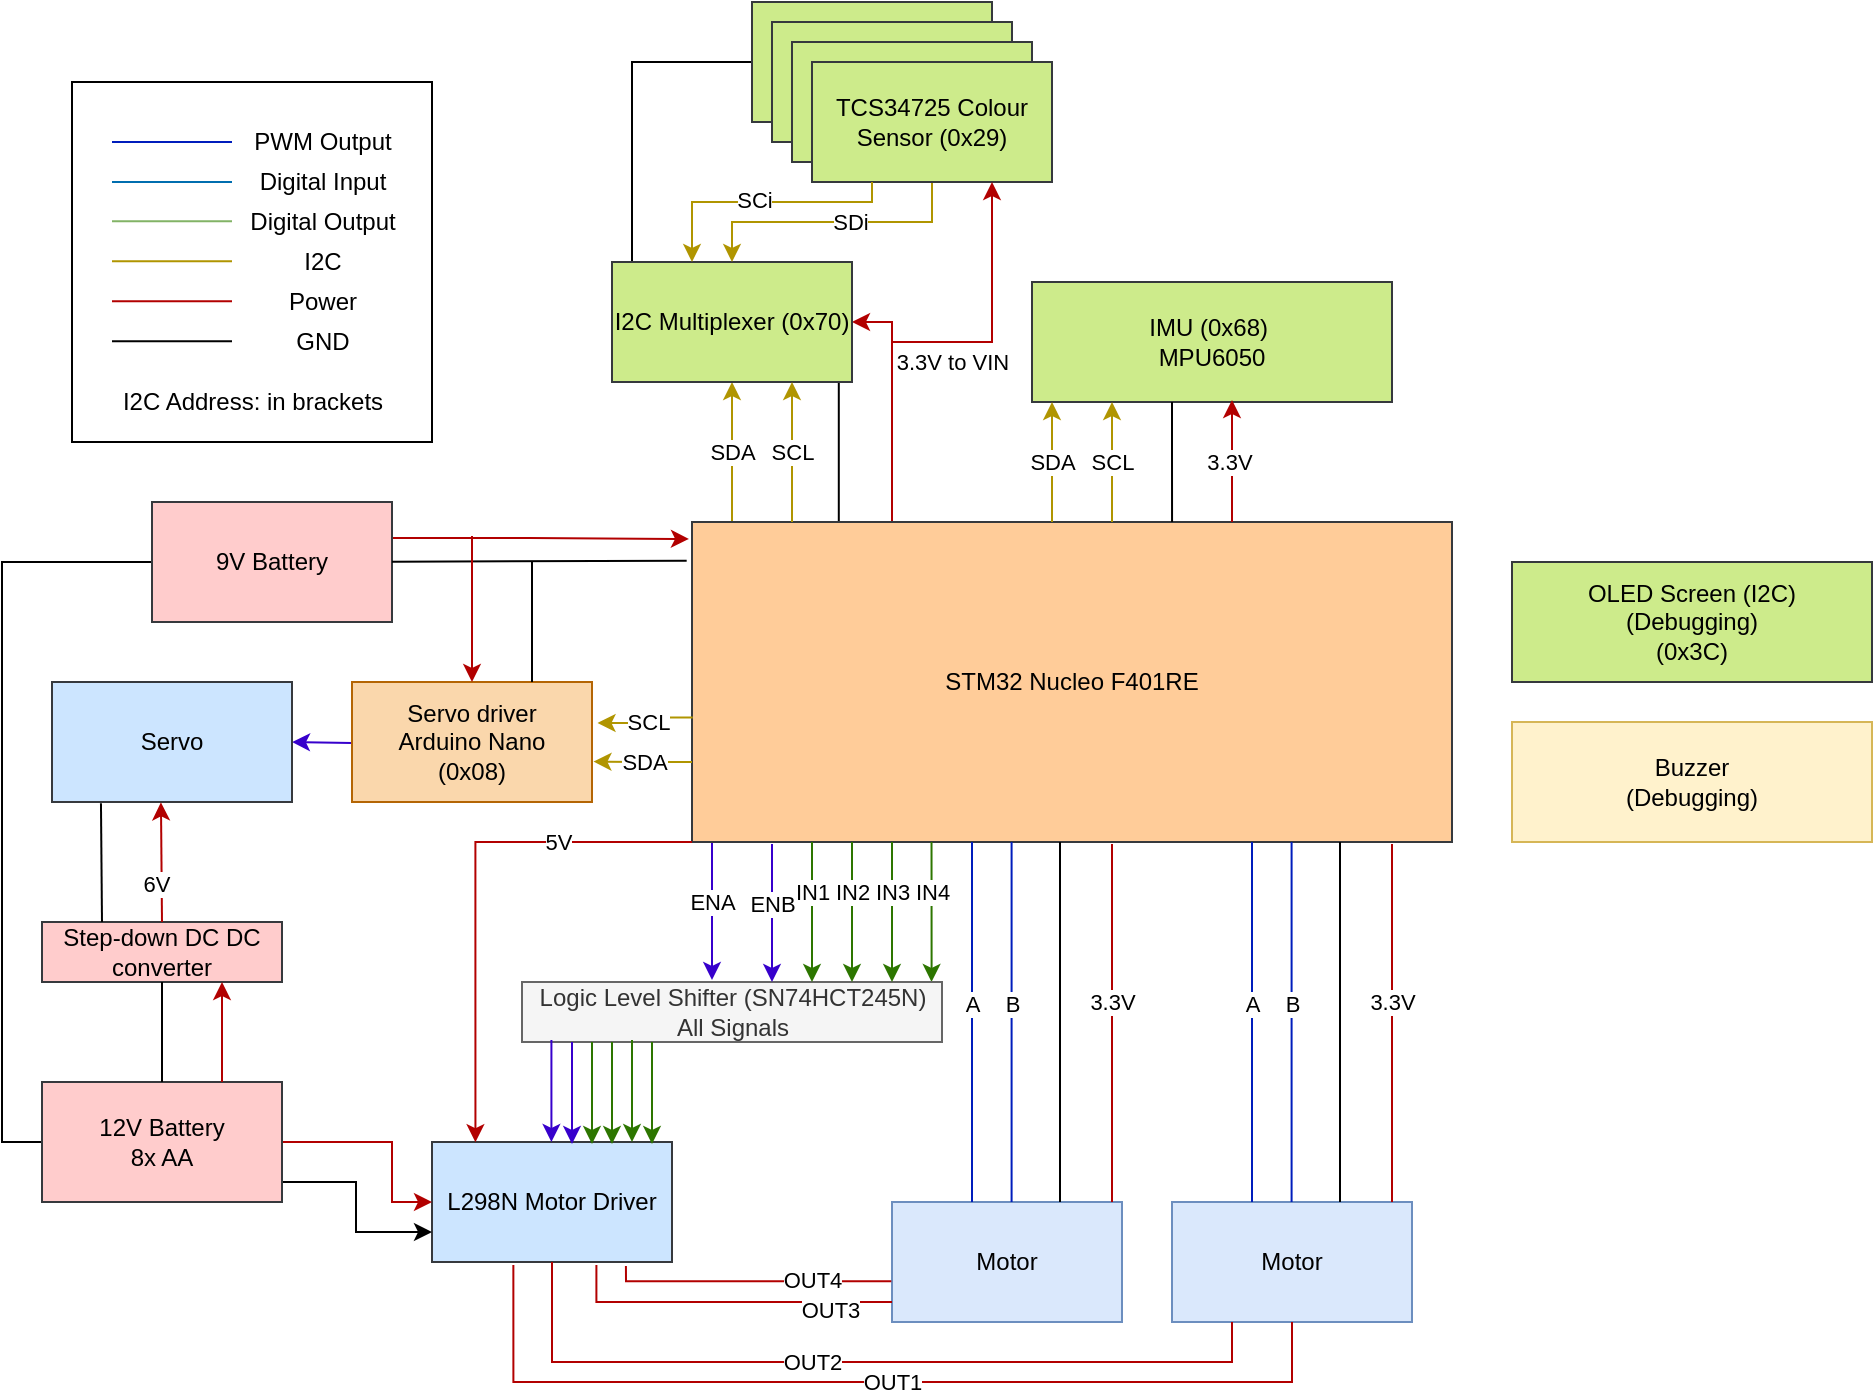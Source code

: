 <mxfile version="14.9.6" type="device"><diagram id="vrNpxhOBOukaihI8gBGh" name="Page-1"><mxGraphModel dx="1810" dy="1100" grid="1" gridSize="10" guides="1" tooltips="1" connect="1" arrows="1" fold="1" page="1" pageScale="1" pageWidth="850" pageHeight="1100" math="0" shadow="0"><root><mxCell id="0"/><mxCell id="1" parent="0"/><mxCell id="IzD37fbPKxzPLaneYZUR-54" value="" style="rounded=0;whiteSpace=wrap;html=1;" parent="1" vertex="1"><mxGeometry x="130" y="240" width="180" height="180" as="geometry"/></mxCell><mxCell id="g9xkTk40jJ5ha4Rl7LRV-19" value="ENA" style="edgeStyle=orthogonalEdgeStyle;rounded=0;orthogonalLoop=1;jettySize=auto;html=1;fillColor=#6a00ff;strokeColor=#3700CC;" parent="1" source="OatvqvWwIHZUIBoUpNTg-1" edge="1"><mxGeometry x="-0.13" relative="1" as="geometry"><Array as="points"><mxPoint x="450" y="689"/></Array><mxPoint x="450" y="689" as="targetPoint"/><mxPoint as="offset"/></mxGeometry></mxCell><mxCell id="g9xkTk40jJ5ha4Rl7LRV-50" value="" style="edgeStyle=orthogonalEdgeStyle;rounded=0;orthogonalLoop=1;jettySize=auto;html=1;entryX=1;entryY=0.5;entryDx=0;entryDy=0;fillColor=#6a00ff;strokeColor=#3700CC;startArrow=none;" parent="1" target="OatvqvWwIHZUIBoUpNTg-11" edge="1"><mxGeometry relative="1" as="geometry"><mxPoint x="300" y="570" as="sourcePoint"/></mxGeometry></mxCell><mxCell id="g9xkTk40jJ5ha4Rl7LRV-62" value="3.3V to VIN" style="edgeStyle=orthogonalEdgeStyle;rounded=0;orthogonalLoop=1;jettySize=auto;html=1;entryX=1;entryY=0.5;entryDx=0;entryDy=0;fillColor=#e51400;strokeColor=#B20000;" parent="1" source="OatvqvWwIHZUIBoUpNTg-1" target="OatvqvWwIHZUIBoUpNTg-2" edge="1"><mxGeometry x="0.333" y="-30" relative="1" as="geometry"><Array as="points"><mxPoint x="540" y="360"/></Array><mxPoint as="offset"/></mxGeometry></mxCell><mxCell id="g9xkTk40jJ5ha4Rl7LRV-69" value="SDA" style="edgeStyle=orthogonalEdgeStyle;rounded=0;orthogonalLoop=1;jettySize=auto;html=1;fillColor=#e3c800;strokeColor=#B09500;" parent="1" source="OatvqvWwIHZUIBoUpNTg-1" target="OatvqvWwIHZUIBoUpNTg-2" edge="1"><mxGeometry relative="1" as="geometry"><Array as="points"><mxPoint x="460" y="430"/><mxPoint x="460" y="430"/></Array></mxGeometry></mxCell><mxCell id="g9xkTk40jJ5ha4Rl7LRV-71" value="" style="edgeStyle=orthogonalEdgeStyle;rounded=0;orthogonalLoop=1;jettySize=auto;html=1;entryX=0.945;entryY=1.005;entryDx=0;entryDy=0;entryPerimeter=0;endArrow=none;endFill=0;" parent="1" source="OatvqvWwIHZUIBoUpNTg-1" target="OatvqvWwIHZUIBoUpNTg-2" edge="1"><mxGeometry relative="1" as="geometry"><Array as="points"><mxPoint x="513" y="425"/></Array></mxGeometry></mxCell><mxCell id="OatvqvWwIHZUIBoUpNTg-1" value="STM32 Nucleo F401RE" style="rounded=0;whiteSpace=wrap;html=1;fillColor=#ffcc99;strokeColor=#36393d;" parent="1" vertex="1"><mxGeometry x="440" y="460" width="380" height="160" as="geometry"/></mxCell><mxCell id="g9xkTk40jJ5ha4Rl7LRV-73" style="edgeStyle=orthogonalEdgeStyle;rounded=0;orthogonalLoop=1;jettySize=auto;html=1;entryX=0;entryY=0.5;entryDx=0;entryDy=0;endArrow=none;endFill=0;" parent="1" source="OatvqvWwIHZUIBoUpNTg-2" target="OatvqvWwIHZUIBoUpNTg-3" edge="1"><mxGeometry relative="1" as="geometry"><Array as="points"><mxPoint x="410" y="230"/></Array></mxGeometry></mxCell><mxCell id="OatvqvWwIHZUIBoUpNTg-2" value="I2C Multiplexer (0x70)" style="rounded=0;whiteSpace=wrap;html=1;fillColor=#cdeb8b;strokeColor=#36393d;" parent="1" vertex="1"><mxGeometry x="400" y="330" width="120" height="60" as="geometry"/></mxCell><mxCell id="OatvqvWwIHZUIBoUpNTg-3" value="TCS34725 Colour Sensor" style="rounded=0;whiteSpace=wrap;html=1;fillColor=#cdeb8b;strokeColor=#36393d;" parent="1" vertex="1"><mxGeometry x="470" y="200" width="120" height="60" as="geometry"/></mxCell><mxCell id="OatvqvWwIHZUIBoUpNTg-4" value="TCS34725 Colour Sensor" style="rounded=0;whiteSpace=wrap;html=1;fillColor=#cdeb8b;strokeColor=#36393d;" parent="1" vertex="1"><mxGeometry x="480" y="210" width="120" height="60" as="geometry"/></mxCell><mxCell id="OatvqvWwIHZUIBoUpNTg-5" value="TCS34725 Colour Sensor" style="rounded=0;whiteSpace=wrap;html=1;fillColor=#cdeb8b;strokeColor=#36393d;" parent="1" vertex="1"><mxGeometry x="490" y="220" width="120" height="60" as="geometry"/></mxCell><mxCell id="g9xkTk40jJ5ha4Rl7LRV-64" style="edgeStyle=orthogonalEdgeStyle;rounded=0;orthogonalLoop=1;jettySize=auto;html=1;entryX=0.5;entryY=0;entryDx=0;entryDy=0;fillColor=#e3c800;strokeColor=#B09500;" parent="1" source="OatvqvWwIHZUIBoUpNTg-6" target="OatvqvWwIHZUIBoUpNTg-2" edge="1"><mxGeometry relative="1" as="geometry"/></mxCell><mxCell id="g9xkTk40jJ5ha4Rl7LRV-68" value="SDi" style="edgeLabel;html=1;align=center;verticalAlign=middle;resizable=0;points=[];" parent="g9xkTk40jJ5ha4Rl7LRV-64" vertex="1" connectable="0"><mxGeometry x="-0.131" relative="1" as="geometry"><mxPoint as="offset"/></mxGeometry></mxCell><mxCell id="OatvqvWwIHZUIBoUpNTg-6" value="TCS34725 Colour Sensor (0x29)" style="rounded=0;whiteSpace=wrap;html=1;fillColor=#cdeb8b;strokeColor=#36393d;" parent="1" vertex="1"><mxGeometry x="500" y="230" width="120" height="60" as="geometry"/></mxCell><mxCell id="OatvqvWwIHZUIBoUpNTg-7" value="L298N Motor Driver" style="rounded=0;whiteSpace=wrap;html=1;fillColor=#cce5ff;strokeColor=#36393d;" parent="1" vertex="1"><mxGeometry x="310" y="770" width="120" height="60" as="geometry"/></mxCell><mxCell id="OatvqvWwIHZUIBoUpNTg-8" value="Motor" style="rounded=0;whiteSpace=wrap;html=1;fillColor=#dae8fc;strokeColor=#6c8ebf;" parent="1" vertex="1"><mxGeometry x="680" y="800" width="120" height="60" as="geometry"/></mxCell><mxCell id="OatvqvWwIHZUIBoUpNTg-9" value="Motor" style="rounded=0;whiteSpace=wrap;html=1;fillColor=#dae8fc;strokeColor=#6c8ebf;" parent="1" vertex="1"><mxGeometry x="540" y="800" width="115" height="60" as="geometry"/></mxCell><mxCell id="OatvqvWwIHZUIBoUpNTg-10" value="IMU (0x68)&amp;nbsp;&lt;br&gt;MPU6050" style="rounded=0;whiteSpace=wrap;html=1;fillColor=#cdeb8b;strokeColor=#36393d;" parent="1" vertex="1"><mxGeometry x="610" y="340" width="180" height="60" as="geometry"/></mxCell><mxCell id="OatvqvWwIHZUIBoUpNTg-11" value="Servo" style="rounded=0;whiteSpace=wrap;html=1;fillColor=#cce5ff;strokeColor=#36393d;" parent="1" vertex="1"><mxGeometry x="120" y="540" width="120" height="60" as="geometry"/></mxCell><mxCell id="g9xkTk40jJ5ha4Rl7LRV-3" value="" style="endArrow=none;html=1;rounded=0;edgeStyle=orthogonalEdgeStyle;entryX=0.685;entryY=1.024;entryDx=0;entryDy=0;entryPerimeter=0;fillColor=#e51400;strokeColor=#B20000;" parent="1" target="OatvqvWwIHZUIBoUpNTg-7" edge="1"><mxGeometry width="50" height="50" relative="1" as="geometry"><mxPoint x="540" y="850" as="sourcePoint"/><mxPoint x="600" y="720" as="targetPoint"/><Array as="points"><mxPoint x="392" y="850"/></Array></mxGeometry></mxCell><mxCell id="g9xkTk40jJ5ha4Rl7LRV-40" value="OUT3" style="edgeLabel;html=1;align=center;verticalAlign=middle;resizable=0;points=[];" parent="g9xkTk40jJ5ha4Rl7LRV-3" vertex="1" connectable="0"><mxGeometry x="-0.175" y="-1" relative="1" as="geometry"><mxPoint x="37" y="5" as="offset"/></mxGeometry></mxCell><mxCell id="g9xkTk40jJ5ha4Rl7LRV-4" value="" style="endArrow=none;html=1;rounded=0;edgeStyle=orthogonalEdgeStyle;exitX=-0.003;exitY=0.66;exitDx=0;exitDy=0;entryX=0.808;entryY=1.033;entryDx=0;entryDy=0;entryPerimeter=0;exitPerimeter=0;fillColor=#e51400;strokeColor=#B20000;" parent="1" source="OatvqvWwIHZUIBoUpNTg-9" target="OatvqvWwIHZUIBoUpNTg-7" edge="1"><mxGeometry width="50" height="50" relative="1" as="geometry"><mxPoint x="560" y="800" as="sourcePoint"/><mxPoint x="530" y="710" as="targetPoint"/><Array as="points"><mxPoint x="540" y="840"/><mxPoint x="407" y="840"/></Array></mxGeometry></mxCell><mxCell id="g9xkTk40jJ5ha4Rl7LRV-39" value="OUT4" style="edgeLabel;html=1;align=center;verticalAlign=middle;resizable=0;points=[];" parent="g9xkTk40jJ5ha4Rl7LRV-4" vertex="1" connectable="0"><mxGeometry x="-0.327" y="-1" relative="1" as="geometry"><mxPoint x="7" as="offset"/></mxGeometry></mxCell><mxCell id="g9xkTk40jJ5ha4Rl7LRV-8" value="" style="endArrow=none;html=1;rounded=0;edgeStyle=orthogonalEdgeStyle;exitX=0.5;exitY=0;exitDx=0;exitDy=0;entryX=0.5;entryY=1;entryDx=0;entryDy=0;fillColor=#0050ef;strokeColor=#001DBC;" parent="1" edge="1"><mxGeometry width="50" height="50" relative="1" as="geometry"><mxPoint x="739.8" y="800" as="sourcePoint"/><mxPoint x="739.8" y="620" as="targetPoint"/></mxGeometry></mxCell><mxCell id="g9xkTk40jJ5ha4Rl7LRV-25" value="B" style="edgeLabel;html=1;align=center;verticalAlign=middle;resizable=0;points=[];" parent="g9xkTk40jJ5ha4Rl7LRV-8" vertex="1" connectable="0"><mxGeometry x="0.328" y="2" relative="1" as="geometry"><mxPoint x="2" y="20" as="offset"/></mxGeometry></mxCell><mxCell id="g9xkTk40jJ5ha4Rl7LRV-9" value="" style="endArrow=none;html=1;rounded=0;edgeStyle=orthogonalEdgeStyle;" parent="1" source="OatvqvWwIHZUIBoUpNTg-8" edge="1"><mxGeometry width="50" height="50" relative="1" as="geometry"><mxPoint x="759.38" y="800" as="sourcePoint"/><mxPoint x="764" y="620" as="targetPoint"/><Array as="points"><mxPoint x="764" y="800"/></Array></mxGeometry></mxCell><mxCell id="g9xkTk40jJ5ha4Rl7LRV-10" value="3.3V" style="endArrow=none;html=1;rounded=0;edgeStyle=orthogonalEdgeStyle;fillColor=#e51400;strokeColor=#B20000;" parent="1" edge="1"><mxGeometry x="0.117" width="50" height="50" relative="1" as="geometry"><mxPoint x="790" y="800" as="sourcePoint"/><mxPoint x="790" y="621" as="targetPoint"/><Array as="points"><mxPoint x="790" y="621"/></Array><mxPoint as="offset"/></mxGeometry></mxCell><mxCell id="g9xkTk40jJ5ha4Rl7LRV-11" value="" style="endArrow=none;html=1;rounded=0;edgeStyle=orthogonalEdgeStyle;exitX=0.5;exitY=1;exitDx=0;exitDy=0;entryX=0.339;entryY=1.025;entryDx=0;entryDy=0;entryPerimeter=0;fillColor=#e51400;strokeColor=#B20000;" parent="1" source="OatvqvWwIHZUIBoUpNTg-8" target="OatvqvWwIHZUIBoUpNTg-7" edge="1"><mxGeometry width="50" height="50" relative="1" as="geometry"><mxPoint x="460" y="840" as="sourcePoint"/><mxPoint x="430" y="780" as="targetPoint"/><Array as="points"><mxPoint x="740" y="890"/><mxPoint x="351" y="890"/></Array></mxGeometry></mxCell><mxCell id="g9xkTk40jJ5ha4Rl7LRV-38" value="OUT1" style="edgeLabel;html=1;align=center;verticalAlign=middle;resizable=0;points=[];" parent="g9xkTk40jJ5ha4Rl7LRV-11" vertex="1" connectable="0"><mxGeometry x="0.603" y="1" relative="1" as="geometry"><mxPoint x="153" y="-1" as="offset"/></mxGeometry></mxCell><mxCell id="g9xkTk40jJ5ha4Rl7LRV-12" value="" style="endArrow=none;html=1;rounded=0;edgeStyle=orthogonalEdgeStyle;exitX=0.25;exitY=1;exitDx=0;exitDy=0;entryX=0.5;entryY=1;entryDx=0;entryDy=0;fillColor=#e51400;strokeColor=#B20000;" parent="1" source="OatvqvWwIHZUIBoUpNTg-8" target="OatvqvWwIHZUIBoUpNTg-7" edge="1"><mxGeometry width="50" height="50" relative="1" as="geometry"><mxPoint x="480" y="840" as="sourcePoint"/><mxPoint x="430" y="750" as="targetPoint"/><Array as="points"><mxPoint x="710" y="880"/><mxPoint x="370" y="880"/></Array></mxGeometry></mxCell><mxCell id="g9xkTk40jJ5ha4Rl7LRV-37" value="OUT2" style="edgeLabel;html=1;align=center;verticalAlign=middle;resizable=0;points=[];" parent="g9xkTk40jJ5ha4Rl7LRV-12" vertex="1" connectable="0"><mxGeometry x="0.532" relative="1" as="geometry"><mxPoint x="84" as="offset"/></mxGeometry></mxCell><mxCell id="g9xkTk40jJ5ha4Rl7LRV-14" style="edgeStyle=orthogonalEdgeStyle;rounded=0;orthogonalLoop=1;jettySize=auto;html=1;exitX=1;exitY=0.5;exitDx=0;exitDy=0;fillColor=#e51400;strokeColor=#B20000;" parent="1" source="g9xkTk40jJ5ha4Rl7LRV-13" target="OatvqvWwIHZUIBoUpNTg-7" edge="1"><mxGeometry relative="1" as="geometry"><Array as="points"><mxPoint x="290" y="770"/><mxPoint x="290" y="800"/></Array></mxGeometry></mxCell><mxCell id="g9xkTk40jJ5ha4Rl7LRV-16" style="edgeStyle=orthogonalEdgeStyle;rounded=0;orthogonalLoop=1;jettySize=auto;html=1;exitX=1;exitY=0.75;exitDx=0;exitDy=0;entryX=0;entryY=0.75;entryDx=0;entryDy=0;" parent="1" source="g9xkTk40jJ5ha4Rl7LRV-13" target="OatvqvWwIHZUIBoUpNTg-7" edge="1"><mxGeometry relative="1" as="geometry"><Array as="points"><mxPoint x="235" y="790"/><mxPoint x="272" y="790"/><mxPoint x="272" y="815"/></Array></mxGeometry></mxCell><mxCell id="IzD37fbPKxzPLaneYZUR-52" style="edgeStyle=orthogonalEdgeStyle;rounded=0;orthogonalLoop=1;jettySize=auto;html=1;exitX=0;exitY=0.5;exitDx=0;exitDy=0;endArrow=none;endFill=0;entryX=0;entryY=0.5;entryDx=0;entryDy=0;" parent="1" source="g9xkTk40jJ5ha4Rl7LRV-13" target="g9xkTk40jJ5ha4Rl7LRV-51" edge="1"><mxGeometry relative="1" as="geometry"><mxPoint x="180" y="460" as="targetPoint"/><Array as="points"><mxPoint x="95" y="770"/><mxPoint x="95" y="480"/></Array></mxGeometry></mxCell><mxCell id="g9xkTk40jJ5ha4Rl7LRV-13" value="12V Battery&lt;br&gt;8x AA" style="rounded=0;whiteSpace=wrap;html=1;fillColor=#ffcccc;strokeColor=#36393d;" parent="1" vertex="1"><mxGeometry x="115" y="740" width="120" height="60" as="geometry"/></mxCell><mxCell id="g9xkTk40jJ5ha4Rl7LRV-35" style="edgeStyle=orthogonalEdgeStyle;rounded=0;orthogonalLoop=1;jettySize=auto;html=1;fillColor=#60a917;strokeColor=#2D7600;" parent="1" edge="1"><mxGeometry relative="1" as="geometry"><mxPoint x="559.76" y="620" as="sourcePoint"/><mxPoint x="559.76" y="690" as="targetPoint"/><Array as="points"><mxPoint x="559.76" y="680"/></Array></mxGeometry></mxCell><mxCell id="g9xkTk40jJ5ha4Rl7LRV-36" value="IN4" style="edgeLabel;html=1;align=center;verticalAlign=middle;resizable=0;points=[];" parent="g9xkTk40jJ5ha4Rl7LRV-35" vertex="1" connectable="0"><mxGeometry x="-0.467" relative="1" as="geometry"><mxPoint y="6" as="offset"/></mxGeometry></mxCell><mxCell id="g9xkTk40jJ5ha4Rl7LRV-45" style="edgeStyle=orthogonalEdgeStyle;rounded=0;orthogonalLoop=1;jettySize=auto;html=1;exitX=0;exitY=1;exitDx=0;exitDy=0;entryX=0.181;entryY=0.002;entryDx=0;entryDy=0;fillColor=#e51400;strokeColor=#B20000;entryPerimeter=0;" parent="1" source="OatvqvWwIHZUIBoUpNTg-1" target="OatvqvWwIHZUIBoUpNTg-7" edge="1"><mxGeometry relative="1" as="geometry"><mxPoint x="416.95" y="620.0" as="sourcePoint"/><mxPoint x="402.99" y="681.12" as="targetPoint"/><Array as="points"><mxPoint x="332" y="620"/></Array></mxGeometry></mxCell><mxCell id="g9xkTk40jJ5ha4Rl7LRV-46" value="5V" style="edgeLabel;html=1;align=center;verticalAlign=middle;resizable=0;points=[];" parent="g9xkTk40jJ5ha4Rl7LRV-45" vertex="1" connectable="0"><mxGeometry x="-0.255" relative="1" as="geometry"><mxPoint x="29" as="offset"/></mxGeometry></mxCell><mxCell id="g9xkTk40jJ5ha4Rl7LRV-52" value="" style="edgeStyle=orthogonalEdgeStyle;rounded=0;orthogonalLoop=1;jettySize=auto;html=1;entryX=-0.004;entryY=0.053;entryDx=0;entryDy=0;fillColor=#e51400;strokeColor=#B20000;exitX=0.992;exitY=0.122;exitDx=0;exitDy=0;exitPerimeter=0;entryPerimeter=0;" parent="1" source="g9xkTk40jJ5ha4Rl7LRV-51" target="OatvqvWwIHZUIBoUpNTg-1" edge="1"><mxGeometry x="0.296" relative="1" as="geometry"><Array as="points"><mxPoint x="359" y="468"/><mxPoint x="438" y="468"/></Array><mxPoint as="offset"/></mxGeometry></mxCell><mxCell id="g9xkTk40jJ5ha4Rl7LRV-51" value="9V Battery" style="rounded=0;whiteSpace=wrap;html=1;fillColor=#ffcccc;strokeColor=#36393d;" parent="1" vertex="1"><mxGeometry x="170" y="450" width="120" height="60" as="geometry"/></mxCell><mxCell id="g9xkTk40jJ5ha4Rl7LRV-65" style="edgeStyle=orthogonalEdgeStyle;rounded=0;orthogonalLoop=1;jettySize=auto;html=1;exitX=0.25;exitY=1;exitDx=0;exitDy=0;fillColor=#e3c800;strokeColor=#B09500;" parent="1" source="OatvqvWwIHZUIBoUpNTg-6" edge="1"><mxGeometry relative="1" as="geometry"><mxPoint x="540" y="300" as="sourcePoint"/><mxPoint x="440" y="330" as="targetPoint"/><Array as="points"><mxPoint x="530" y="300"/><mxPoint x="440" y="300"/></Array></mxGeometry></mxCell><mxCell id="g9xkTk40jJ5ha4Rl7LRV-67" value="SCi" style="edgeLabel;html=1;align=center;verticalAlign=middle;resizable=0;points=[];" parent="g9xkTk40jJ5ha4Rl7LRV-65" vertex="1" connectable="0"><mxGeometry x="0.059" y="-1" relative="1" as="geometry"><mxPoint as="offset"/></mxGeometry></mxCell><mxCell id="g9xkTk40jJ5ha4Rl7LRV-70" value="SCL" style="edgeStyle=orthogonalEdgeStyle;rounded=0;orthogonalLoop=1;jettySize=auto;html=1;fillColor=#e3c800;strokeColor=#B09500;" parent="1" edge="1"><mxGeometry relative="1" as="geometry"><mxPoint x="490" y="460" as="sourcePoint"/><mxPoint x="490" y="390" as="targetPoint"/><Array as="points"><mxPoint x="490" y="430"/><mxPoint x="490" y="430"/></Array></mxGeometry></mxCell><mxCell id="g9xkTk40jJ5ha4Rl7LRV-72" value="" style="edgeStyle=orthogonalEdgeStyle;rounded=0;orthogonalLoop=1;jettySize=auto;html=1;entryX=0.75;entryY=1;entryDx=0;entryDy=0;fillColor=#e51400;strokeColor=#B20000;" parent="1" target="OatvqvWwIHZUIBoUpNTg-6" edge="1"><mxGeometry x="-0.077" y="20" relative="1" as="geometry"><mxPoint x="540" y="370" as="sourcePoint"/><mxPoint x="550" y="280" as="targetPoint"/><Array as="points"><mxPoint x="590" y="370"/></Array><mxPoint as="offset"/></mxGeometry></mxCell><mxCell id="g9xkTk40jJ5ha4Rl7LRV-79" value="SDA" style="edgeStyle=orthogonalEdgeStyle;rounded=0;orthogonalLoop=1;jettySize=auto;html=1;fillColor=#e3c800;strokeColor=#B09500;" parent="1" edge="1"><mxGeometry relative="1" as="geometry"><mxPoint x="620" y="460" as="sourcePoint"/><mxPoint x="620" y="400" as="targetPoint"/><Array as="points"><mxPoint x="620" y="430"/><mxPoint x="620" y="430"/></Array></mxGeometry></mxCell><mxCell id="g9xkTk40jJ5ha4Rl7LRV-80" value="SCL" style="edgeStyle=orthogonalEdgeStyle;rounded=0;orthogonalLoop=1;jettySize=auto;html=1;fillColor=#e3c800;strokeColor=#B09500;" parent="1" edge="1"><mxGeometry relative="1" as="geometry"><mxPoint x="650" y="460" as="sourcePoint"/><mxPoint x="650" y="400" as="targetPoint"/><Array as="points"><mxPoint x="650" y="430"/><mxPoint x="650" y="430"/></Array></mxGeometry></mxCell><mxCell id="g9xkTk40jJ5ha4Rl7LRV-81" value="" style="edgeStyle=orthogonalEdgeStyle;rounded=0;orthogonalLoop=1;jettySize=auto;html=1;endArrow=none;endFill=0;" parent="1" edge="1"><mxGeometry relative="1" as="geometry"><mxPoint x="680.029" y="460" as="sourcePoint"/><mxPoint x="680" y="400" as="targetPoint"/><Array as="points"><mxPoint x="679.6" y="425"/></Array></mxGeometry></mxCell><mxCell id="g9xkTk40jJ5ha4Rl7LRV-82" value="3.3V&amp;nbsp;" style="edgeStyle=orthogonalEdgeStyle;rounded=0;orthogonalLoop=1;jettySize=auto;html=1;fillColor=#e51400;strokeColor=#B20000;" parent="1" edge="1"><mxGeometry x="-0.016" relative="1" as="geometry"><mxPoint x="710" y="460" as="sourcePoint"/><mxPoint x="710" y="399" as="targetPoint"/><Array as="points"><mxPoint x="710" y="399"/></Array><mxPoint as="offset"/></mxGeometry></mxCell><mxCell id="tzP9EwMo513xm4mOMln4-2" value="Logic Level Shifter (SN74HCT245N)&lt;br&gt;All Signals" style="text;html=1;align=center;verticalAlign=middle;resizable=0;points=[];autosize=1;fillColor=#f5f5f5;strokeColor=#666666;fontColor=#333333;" parent="1" vertex="1"><mxGeometry x="355" y="690" width="210" height="30" as="geometry"/></mxCell><mxCell id="tzP9EwMo513xm4mOMln4-7" value="Step-down DC DC converter" style="rounded=0;whiteSpace=wrap;html=1;fillColor=#ffcccc;strokeColor=#36393d;" parent="1" vertex="1"><mxGeometry x="115" y="660" width="120" height="30" as="geometry"/></mxCell><mxCell id="IzD37fbPKxzPLaneYZUR-1" value="" style="endArrow=none;html=1;rounded=0;edgeStyle=orthogonalEdgeStyle;exitX=0.5;exitY=0;exitDx=0;exitDy=0;entryX=0.5;entryY=1;entryDx=0;entryDy=0;fillColor=#0050ef;strokeColor=#001DBC;" parent="1" edge="1"><mxGeometry width="50" height="50" relative="1" as="geometry"><mxPoint x="720" y="800" as="sourcePoint"/><mxPoint x="720" y="620" as="targetPoint"/></mxGeometry></mxCell><mxCell id="IzD37fbPKxzPLaneYZUR-2" value="A" style="edgeLabel;html=1;align=center;verticalAlign=middle;resizable=0;points=[];" parent="IzD37fbPKxzPLaneYZUR-1" vertex="1" connectable="0"><mxGeometry x="0.328" y="2" relative="1" as="geometry"><mxPoint x="2" y="20" as="offset"/></mxGeometry></mxCell><mxCell id="IzD37fbPKxzPLaneYZUR-3" value="" style="endArrow=none;html=1;rounded=0;edgeStyle=orthogonalEdgeStyle;exitX=0.5;exitY=0;exitDx=0;exitDy=0;entryX=0.5;entryY=1;entryDx=0;entryDy=0;fillColor=#0050ef;strokeColor=#001DBC;" parent="1" edge="1"><mxGeometry width="50" height="50" relative="1" as="geometry"><mxPoint x="599.8" y="800" as="sourcePoint"/><mxPoint x="599.8" y="620" as="targetPoint"/></mxGeometry></mxCell><mxCell id="IzD37fbPKxzPLaneYZUR-4" value="B" style="edgeLabel;html=1;align=center;verticalAlign=middle;resizable=0;points=[];" parent="IzD37fbPKxzPLaneYZUR-3" vertex="1" connectable="0"><mxGeometry x="0.328" y="2" relative="1" as="geometry"><mxPoint x="2" y="20" as="offset"/></mxGeometry></mxCell><mxCell id="IzD37fbPKxzPLaneYZUR-5" value="" style="endArrow=none;html=1;rounded=0;edgeStyle=orthogonalEdgeStyle;" parent="1" edge="1"><mxGeometry width="50" height="50" relative="1" as="geometry"><mxPoint x="624" y="800" as="sourcePoint"/><mxPoint x="624" y="620" as="targetPoint"/><Array as="points"><mxPoint x="624" y="800"/></Array></mxGeometry></mxCell><mxCell id="IzD37fbPKxzPLaneYZUR-7" value="3.3V" style="endArrow=none;html=1;rounded=0;edgeStyle=orthogonalEdgeStyle;fillColor=#e51400;strokeColor=#B20000;" parent="1" edge="1"><mxGeometry x="0.117" width="50" height="50" relative="1" as="geometry"><mxPoint x="650" y="800" as="sourcePoint"/><mxPoint x="650" y="621" as="targetPoint"/><Array as="points"><mxPoint x="650" y="700"/><mxPoint x="650" y="700"/></Array><mxPoint as="offset"/></mxGeometry></mxCell><mxCell id="IzD37fbPKxzPLaneYZUR-8" value="" style="endArrow=none;html=1;rounded=0;edgeStyle=orthogonalEdgeStyle;exitX=0.5;exitY=0;exitDx=0;exitDy=0;entryX=0.5;entryY=1;entryDx=0;entryDy=0;fillColor=#0050ef;strokeColor=#001DBC;" parent="1" edge="1"><mxGeometry width="50" height="50" relative="1" as="geometry"><mxPoint x="580" y="800" as="sourcePoint"/><mxPoint x="580" y="620" as="targetPoint"/></mxGeometry></mxCell><mxCell id="IzD37fbPKxzPLaneYZUR-9" value="A" style="edgeLabel;html=1;align=center;verticalAlign=middle;resizable=0;points=[];" parent="IzD37fbPKxzPLaneYZUR-8" vertex="1" connectable="0"><mxGeometry x="0.328" y="2" relative="1" as="geometry"><mxPoint x="2" y="20" as="offset"/></mxGeometry></mxCell><mxCell id="IzD37fbPKxzPLaneYZUR-11" value="ENB" style="edgeStyle=orthogonalEdgeStyle;rounded=0;orthogonalLoop=1;jettySize=auto;html=1;fillColor=#6a00ff;strokeColor=#3700CC;" parent="1" edge="1"><mxGeometry x="-0.13" relative="1" as="geometry"><Array as="points"><mxPoint x="480" y="690"/></Array><mxPoint x="480" y="621" as="sourcePoint"/><mxPoint x="480" y="690" as="targetPoint"/><mxPoint as="offset"/></mxGeometry></mxCell><mxCell id="IzD37fbPKxzPLaneYZUR-12" style="edgeStyle=orthogonalEdgeStyle;rounded=0;orthogonalLoop=1;jettySize=auto;html=1;fillColor=#60a917;strokeColor=#2D7600;" parent="1" edge="1"><mxGeometry relative="1" as="geometry"><mxPoint x="540" y="620" as="sourcePoint"/><mxPoint x="540" y="690" as="targetPoint"/><Array as="points"><mxPoint x="540" y="680"/></Array></mxGeometry></mxCell><mxCell id="IzD37fbPKxzPLaneYZUR-13" value="IN3" style="edgeLabel;html=1;align=center;verticalAlign=middle;resizable=0;points=[];" parent="IzD37fbPKxzPLaneYZUR-12" vertex="1" connectable="0"><mxGeometry x="-0.467" relative="1" as="geometry"><mxPoint y="6" as="offset"/></mxGeometry></mxCell><mxCell id="IzD37fbPKxzPLaneYZUR-14" style="edgeStyle=orthogonalEdgeStyle;rounded=0;orthogonalLoop=1;jettySize=auto;html=1;fillColor=#60a917;strokeColor=#2D7600;" parent="1" edge="1"><mxGeometry relative="1" as="geometry"><mxPoint x="520" y="620" as="sourcePoint"/><mxPoint x="520" y="690" as="targetPoint"/><Array as="points"><mxPoint x="520" y="680"/></Array></mxGeometry></mxCell><mxCell id="IzD37fbPKxzPLaneYZUR-15" value="IN2" style="edgeLabel;html=1;align=center;verticalAlign=middle;resizable=0;points=[];" parent="IzD37fbPKxzPLaneYZUR-14" vertex="1" connectable="0"><mxGeometry x="-0.467" relative="1" as="geometry"><mxPoint y="6" as="offset"/></mxGeometry></mxCell><mxCell id="IzD37fbPKxzPLaneYZUR-16" style="edgeStyle=orthogonalEdgeStyle;rounded=0;orthogonalLoop=1;jettySize=auto;html=1;fillColor=#60a917;strokeColor=#2D7600;" parent="1" edge="1"><mxGeometry relative="1" as="geometry"><mxPoint x="500" y="620" as="sourcePoint"/><mxPoint x="500" y="690" as="targetPoint"/><Array as="points"><mxPoint x="500" y="680"/></Array></mxGeometry></mxCell><mxCell id="IzD37fbPKxzPLaneYZUR-17" value="IN1" style="edgeLabel;html=1;align=center;verticalAlign=middle;resizable=0;points=[];" parent="IzD37fbPKxzPLaneYZUR-16" vertex="1" connectable="0"><mxGeometry x="-0.467" relative="1" as="geometry"><mxPoint y="6" as="offset"/></mxGeometry></mxCell><mxCell id="IzD37fbPKxzPLaneYZUR-19" value="" style="endArrow=classic;html=1;entryX=0.5;entryY=0;entryDx=0;entryDy=0;fillColor=#6a00ff;strokeColor=#3700CC;" parent="1" edge="1"><mxGeometry relative="1" as="geometry"><mxPoint x="369.71" y="719" as="sourcePoint"/><mxPoint x="369.71" y="770" as="targetPoint"/></mxGeometry></mxCell><mxCell id="IzD37fbPKxzPLaneYZUR-21" value="" style="endArrow=classic;html=1;entryX=0.5;entryY=0;entryDx=0;entryDy=0;fillColor=#60a917;strokeColor=#2D7600;" parent="1" edge="1"><mxGeometry relative="1" as="geometry"><mxPoint x="390.0" y="720" as="sourcePoint"/><mxPoint x="390.0" y="771" as="targetPoint"/></mxGeometry></mxCell><mxCell id="IzD37fbPKxzPLaneYZUR-22" value="" style="endArrow=classic;html=1;entryX=0.5;entryY=0;entryDx=0;entryDy=0;fillColor=#60a917;strokeColor=#2D7600;" parent="1" edge="1"><mxGeometry relative="1" as="geometry"><mxPoint x="400.0" y="720" as="sourcePoint"/><mxPoint x="400.0" y="771" as="targetPoint"/></mxGeometry></mxCell><mxCell id="IzD37fbPKxzPLaneYZUR-23" value="" style="endArrow=classic;html=1;entryX=0.5;entryY=0;entryDx=0;entryDy=0;fillColor=#60a917;strokeColor=#2D7600;" parent="1" edge="1"><mxGeometry relative="1" as="geometry"><mxPoint x="410.0" y="719" as="sourcePoint"/><mxPoint x="410.0" y="770" as="targetPoint"/></mxGeometry></mxCell><mxCell id="IzD37fbPKxzPLaneYZUR-24" value="" style="endArrow=classic;html=1;entryX=0.5;entryY=0;entryDx=0;entryDy=0;fillColor=#60a917;strokeColor=#2D7600;" parent="1" edge="1"><mxGeometry relative="1" as="geometry"><mxPoint x="420.0" y="720" as="sourcePoint"/><mxPoint x="420.0" y="771" as="targetPoint"/></mxGeometry></mxCell><mxCell id="IzD37fbPKxzPLaneYZUR-25" value="" style="endArrow=classic;html=1;entryX=0.5;entryY=0;entryDx=0;entryDy=0;fillColor=#6a00ff;strokeColor=#3700CC;" parent="1" edge="1"><mxGeometry relative="1" as="geometry"><mxPoint x="380.0" y="720" as="sourcePoint"/><mxPoint x="380.0" y="771" as="targetPoint"/></mxGeometry></mxCell><mxCell id="IzD37fbPKxzPLaneYZUR-26" value="" style="endArrow=none;html=1;fillColor=#1ba1e2;strokeColor=#006EAF;" parent="1" edge="1"><mxGeometry width="50" height="50" relative="1" as="geometry"><mxPoint x="150" y="290" as="sourcePoint"/><mxPoint x="210" y="290" as="targetPoint"/></mxGeometry></mxCell><mxCell id="IzD37fbPKxzPLaneYZUR-27" value="Digital Input" style="text;html=1;align=center;verticalAlign=middle;resizable=0;points=[];autosize=1;strokeColor=none;" parent="1" vertex="1"><mxGeometry x="215" y="280" width="80" height="20" as="geometry"/></mxCell><mxCell id="IzD37fbPKxzPLaneYZUR-28" value="Digital Output" style="text;html=1;align=center;verticalAlign=middle;resizable=0;points=[];autosize=1;strokeColor=none;" parent="1" vertex="1"><mxGeometry x="210" y="300" width="90" height="20" as="geometry"/></mxCell><mxCell id="IzD37fbPKxzPLaneYZUR-30" value="I2C" style="text;html=1;align=center;verticalAlign=middle;resizable=0;points=[];autosize=1;strokeColor=none;" parent="1" vertex="1"><mxGeometry x="240" y="320" width="30" height="20" as="geometry"/></mxCell><mxCell id="IzD37fbPKxzPLaneYZUR-31" value="Power" style="text;html=1;align=center;verticalAlign=middle;resizable=0;points=[];autosize=1;strokeColor=none;" parent="1" vertex="1"><mxGeometry x="230" y="340" width="50" height="20" as="geometry"/></mxCell><mxCell id="IzD37fbPKxzPLaneYZUR-32" value="GND" style="text;html=1;align=center;verticalAlign=middle;resizable=0;points=[];autosize=1;strokeColor=none;" parent="1" vertex="1"><mxGeometry x="235" y="360" width="40" height="20" as="geometry"/></mxCell><mxCell id="IzD37fbPKxzPLaneYZUR-33" value="" style="endArrow=none;html=1;fillColor=#d5e8d4;strokeColor=#82b366;" parent="1" edge="1"><mxGeometry width="50" height="50" relative="1" as="geometry"><mxPoint x="150" y="309.66" as="sourcePoint"/><mxPoint x="210" y="309.66" as="targetPoint"/></mxGeometry></mxCell><mxCell id="IzD37fbPKxzPLaneYZUR-34" value="" style="endArrow=none;html=1;fillColor=#e3c800;strokeColor=#B09500;" parent="1" edge="1"><mxGeometry width="50" height="50" relative="1" as="geometry"><mxPoint x="150" y="329.66" as="sourcePoint"/><mxPoint x="210" y="329.66" as="targetPoint"/></mxGeometry></mxCell><mxCell id="IzD37fbPKxzPLaneYZUR-35" value="" style="endArrow=none;html=1;fillColor=#e51400;strokeColor=#B20000;" parent="1" edge="1"><mxGeometry width="50" height="50" relative="1" as="geometry"><mxPoint x="150" y="349.66" as="sourcePoint"/><mxPoint x="210" y="349.66" as="targetPoint"/></mxGeometry></mxCell><mxCell id="IzD37fbPKxzPLaneYZUR-36" value="" style="endArrow=none;html=1;" parent="1" edge="1"><mxGeometry width="50" height="50" relative="1" as="geometry"><mxPoint x="150" y="369.66" as="sourcePoint"/><mxPoint x="210" y="369.66" as="targetPoint"/></mxGeometry></mxCell><mxCell id="IzD37fbPKxzPLaneYZUR-37" value="PWM Output" style="text;html=1;align=center;verticalAlign=middle;resizable=0;points=[];autosize=1;strokeColor=none;" parent="1" vertex="1"><mxGeometry x="215" y="260" width="80" height="20" as="geometry"/></mxCell><mxCell id="IzD37fbPKxzPLaneYZUR-38" value="" style="endArrow=none;html=1;fillColor=#0050ef;strokeColor=#001DBC;" parent="1" edge="1"><mxGeometry width="50" height="50" relative="1" as="geometry"><mxPoint x="150" y="270" as="sourcePoint"/><mxPoint x="210" y="270" as="targetPoint"/></mxGeometry></mxCell><mxCell id="IzD37fbPKxzPLaneYZUR-41" value="I2C Address: in brackets" style="text;html=1;align=center;verticalAlign=middle;resizable=0;points=[];autosize=1;strokeColor=none;" parent="1" vertex="1"><mxGeometry x="145" y="390" width="150" height="20" as="geometry"/></mxCell><mxCell id="IzD37fbPKxzPLaneYZUR-43" value="" style="endArrow=classic;html=1;exitX=0.75;exitY=0;exitDx=0;exitDy=0;entryX=0.75;entryY=1;entryDx=0;entryDy=0;fillColor=#e51400;strokeColor=#B20000;" parent="1" source="g9xkTk40jJ5ha4Rl7LRV-13" target="tzP9EwMo513xm4mOMln4-7" edge="1"><mxGeometry width="50" height="50" relative="1" as="geometry"><mxPoint x="210" y="670" as="sourcePoint"/><mxPoint x="260" y="620" as="targetPoint"/></mxGeometry></mxCell><mxCell id="IzD37fbPKxzPLaneYZUR-44" value="" style="endArrow=classic;html=1;exitX=0.5;exitY=0;exitDx=0;exitDy=0;entryX=0.454;entryY=1.003;entryDx=0;entryDy=0;entryPerimeter=0;fillColor=#e51400;strokeColor=#B20000;" parent="1" source="tzP9EwMo513xm4mOMln4-7" target="OatvqvWwIHZUIBoUpNTg-11" edge="1"><mxGeometry width="50" height="50" relative="1" as="geometry"><mxPoint x="194.76" y="650" as="sourcePoint"/><mxPoint x="210" y="600" as="targetPoint"/><Array as="points"/></mxGeometry></mxCell><mxCell id="IzD37fbPKxzPLaneYZUR-45" value="6V" style="edgeLabel;html=1;align=center;verticalAlign=middle;resizable=0;points=[];" parent="IzD37fbPKxzPLaneYZUR-44" vertex="1" connectable="0"><mxGeometry x="0.795" y="3" relative="1" as="geometry"><mxPoint y="34" as="offset"/></mxGeometry></mxCell><mxCell id="IzD37fbPKxzPLaneYZUR-46" value="" style="endArrow=none;html=1;exitX=0.5;exitY=0;exitDx=0;exitDy=0;entryX=0.5;entryY=1;entryDx=0;entryDy=0;" parent="1" source="g9xkTk40jJ5ha4Rl7LRV-13" target="tzP9EwMo513xm4mOMln4-7" edge="1"><mxGeometry width="50" height="50" relative="1" as="geometry"><mxPoint x="150" y="740" as="sourcePoint"/><mxPoint x="200" y="690" as="targetPoint"/></mxGeometry></mxCell><mxCell id="IzD37fbPKxzPLaneYZUR-47" value="" style="endArrow=none;html=1;exitX=0.25;exitY=0;exitDx=0;exitDy=0;entryX=0.204;entryY=1.011;entryDx=0;entryDy=0;entryPerimeter=0;" parent="1" target="OatvqvWwIHZUIBoUpNTg-11" edge="1" source="tzP9EwMo513xm4mOMln4-7"><mxGeometry width="50" height="50" relative="1" as="geometry"><mxPoint x="174.52" y="660" as="sourcePoint"/><mxPoint x="174.52" y="610" as="targetPoint"/></mxGeometry></mxCell><mxCell id="IzD37fbPKxzPLaneYZUR-53" value="" style="endArrow=none;html=1;entryX=-0.007;entryY=0.121;entryDx=0;entryDy=0;entryPerimeter=0;" parent="1" source="g9xkTk40jJ5ha4Rl7LRV-51" target="OatvqvWwIHZUIBoUpNTg-1" edge="1"><mxGeometry width="50" height="50" relative="1" as="geometry"><mxPoint x="380" y="530" as="sourcePoint"/><mxPoint x="430" y="480" as="targetPoint"/></mxGeometry></mxCell><mxCell id="PjwNjwNEvPWFoBWvuvbO-1" value="OLED Screen (I2C)&lt;br&gt;(Debugging)&lt;br&gt;(0x3C)" style="rounded=0;whiteSpace=wrap;html=1;fillColor=#cdeb8b;strokeColor=#36393d;" parent="1" vertex="1"><mxGeometry x="850" y="480" width="180" height="60" as="geometry"/></mxCell><mxCell id="PjwNjwNEvPWFoBWvuvbO-2" value="Buzzer&lt;br&gt;(Debugging)" style="rounded=0;whiteSpace=wrap;html=1;fillColor=#fff2cc;strokeColor=#d6b656;" parent="1" vertex="1"><mxGeometry x="850" y="560" width="180" height="60" as="geometry"/></mxCell><mxCell id="d9vihKOB9ix1Q8FIwqkE-1" value="Servo driver&lt;br&gt;Arduino Nano&lt;br&gt;(0x08)" style="rounded=0;whiteSpace=wrap;html=1;fillColor=#fad7ac;strokeColor=#b46504;" vertex="1" parent="1"><mxGeometry x="270" y="540" width="120" height="60" as="geometry"/></mxCell><mxCell id="d9vihKOB9ix1Q8FIwqkE-6" value="SDA" style="edgeStyle=orthogonalEdgeStyle;rounded=0;orthogonalLoop=1;jettySize=auto;html=1;fillColor=#e3c800;strokeColor=#B09500;entryX=1.006;entryY=0.663;entryDx=0;entryDy=0;entryPerimeter=0;exitX=0;exitY=0.75;exitDx=0;exitDy=0;" edge="1" parent="1" source="OatvqvWwIHZUIBoUpNTg-1" target="d9vihKOB9ix1Q8FIwqkE-1"><mxGeometry relative="1" as="geometry"><Array as="points"/><mxPoint x="400" y="560" as="sourcePoint"/><mxPoint x="400" y="490" as="targetPoint"/></mxGeometry></mxCell><mxCell id="d9vihKOB9ix1Q8FIwqkE-7" value="SCL" style="edgeStyle=orthogonalEdgeStyle;rounded=0;orthogonalLoop=1;jettySize=auto;html=1;fillColor=#e3c800;strokeColor=#B09500;entryX=1.023;entryY=0.341;entryDx=0;entryDy=0;entryPerimeter=0;exitX=0.001;exitY=0.611;exitDx=0;exitDy=0;exitPerimeter=0;" edge="1" parent="1" source="OatvqvWwIHZUIBoUpNTg-1" target="d9vihKOB9ix1Q8FIwqkE-1"><mxGeometry relative="1" as="geometry"><mxPoint x="425" y="560" as="sourcePoint"/><mxPoint x="424.5" y="490" as="targetPoint"/><Array as="points"><mxPoint x="425" y="558"/><mxPoint x="425" y="560"/></Array></mxGeometry></mxCell><mxCell id="d9vihKOB9ix1Q8FIwqkE-11" value="" style="endArrow=none;html=1;entryX=0.75;entryY=0;entryDx=0;entryDy=0;" edge="1" parent="1" target="d9vihKOB9ix1Q8FIwqkE-1"><mxGeometry width="50" height="50" relative="1" as="geometry"><mxPoint x="360" y="480" as="sourcePoint"/><mxPoint x="447.34" y="489.36" as="targetPoint"/></mxGeometry></mxCell><mxCell id="d9vihKOB9ix1Q8FIwqkE-12" value="" style="edgeStyle=orthogonalEdgeStyle;rounded=0;orthogonalLoop=1;jettySize=auto;html=1;entryX=0.5;entryY=0;entryDx=0;entryDy=0;fillColor=#e51400;strokeColor=#B20000;" edge="1" parent="1" target="d9vihKOB9ix1Q8FIwqkE-1"><mxGeometry x="0.296" relative="1" as="geometry"><Array as="points"><mxPoint x="330" y="478"/><mxPoint x="330" y="478"/></Array><mxPoint as="offset"/><mxPoint x="330" y="467" as="sourcePoint"/><mxPoint x="448.48" y="478.48" as="targetPoint"/></mxGeometry></mxCell></root></mxGraphModel></diagram></mxfile>